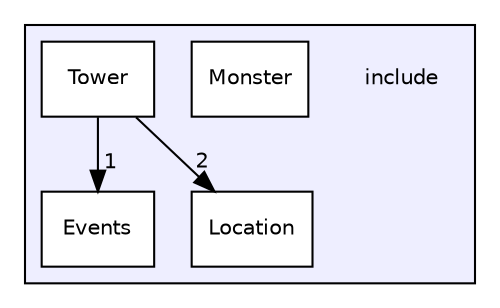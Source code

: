 digraph "/home/ariel/ClionProjects/TowerDefense/include" {
  compound=true
  node [ fontsize="10", fontname="Helvetica"];
  edge [ labelfontsize="10", labelfontname="Helvetica"];
  subgraph clusterdir_d44c64559bbebec7f509842c48db8b23 {
    graph [ bgcolor="#eeeeff", pencolor="black", label="" URL="dir_d44c64559bbebec7f509842c48db8b23.html"];
    dir_d44c64559bbebec7f509842c48db8b23 [shape=plaintext label="include"];
    dir_676d2af89df1d47d5a1be24382a375af [shape=box label="Events" color="black" fillcolor="white" style="filled" URL="dir_676d2af89df1d47d5a1be24382a375af.html"];
    dir_3b062c7ecfe71c182b1c787960513231 [shape=box label="Location" color="black" fillcolor="white" style="filled" URL="dir_3b062c7ecfe71c182b1c787960513231.html"];
    dir_4319443d3c204b0fe1cc7b82f83d1a9e [shape=box label="Monster" color="black" fillcolor="white" style="filled" URL="dir_4319443d3c204b0fe1cc7b82f83d1a9e.html"];
    dir_e982c723b5dc30c829ab6f441dc2a83d [shape=box label="Tower" color="black" fillcolor="white" style="filled" URL="dir_e982c723b5dc30c829ab6f441dc2a83d.html"];
  }
  dir_e982c723b5dc30c829ab6f441dc2a83d->dir_3b062c7ecfe71c182b1c787960513231 [headlabel="2", labeldistance=1.5 headhref="dir_000004_000002.html"];
  dir_e982c723b5dc30c829ab6f441dc2a83d->dir_676d2af89df1d47d5a1be24382a375af [headlabel="1", labeldistance=1.5 headhref="dir_000004_000001.html"];
}
